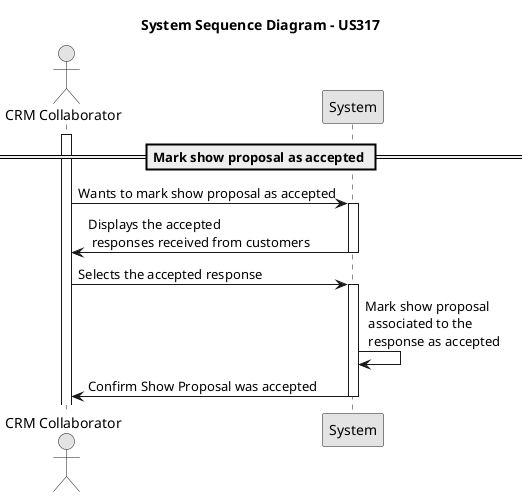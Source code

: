 @startuml
skinparam monochrome true
skinparam packageStyle rectangle
skinparam shadowing false

actor "CRM Collaborator" as crmCollaborator
participant "System" as system

title System Sequence Diagram - US317

== Mark show proposal as accepted ==
activate crmCollaborator

crmCollaborator -> system : Wants to mark show proposal as accepted
activate system

system -> crmCollaborator : Displays the accepted\n responses received from customers
deactivate system
crmCollaborator -> system : Selects the accepted response

activate system
system -> system: Mark show proposal\n associated to the\n response as accepted
system -> crmCollaborator : Confirm Show Proposal was accepted
deactivate system



@enduml
